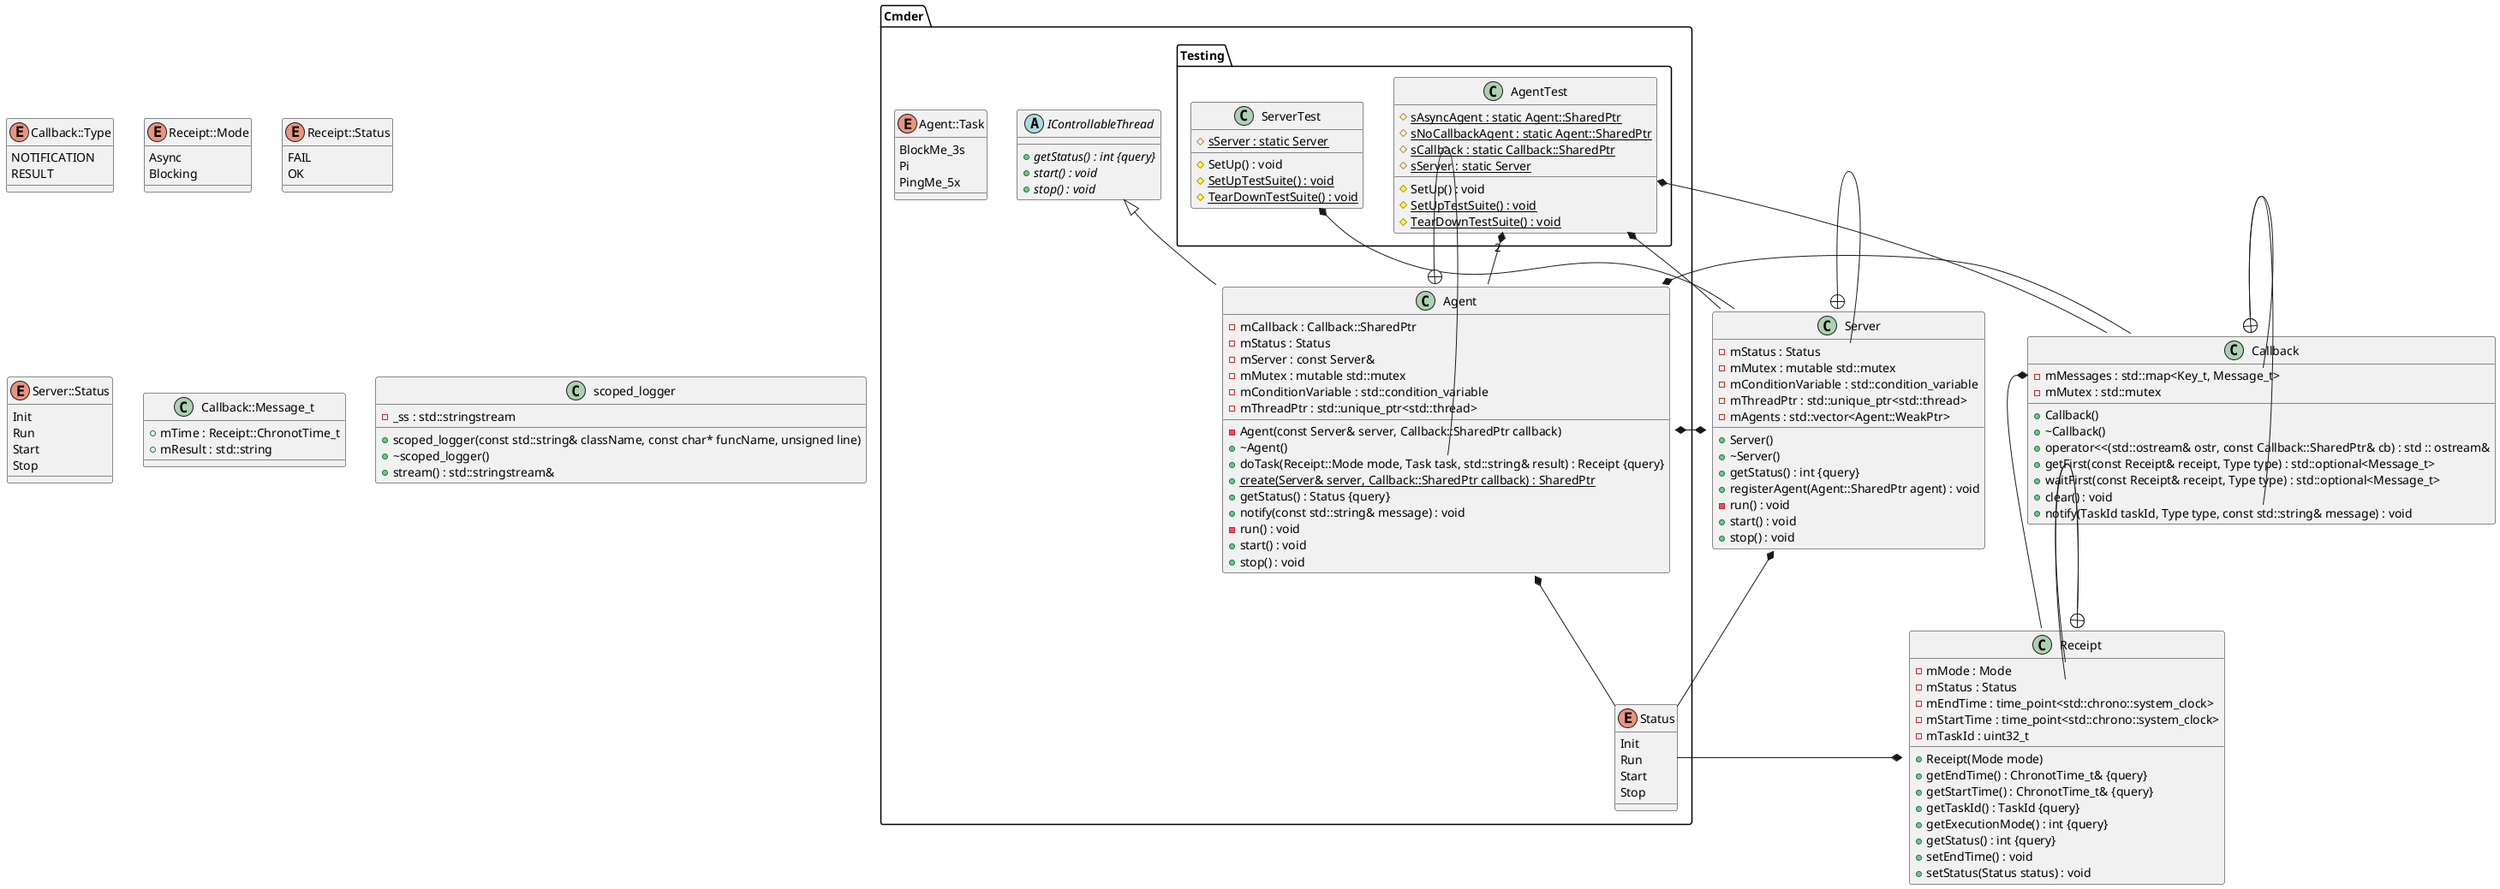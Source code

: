 @startuml





/' Objects '/

class Callback {
	+Callback()
	+~Callback()
	+operator<<(std::ostream& ostr, const Callback::SharedPtr& cb) : std :: ostream&
	-mMessages : std::map<Key_t, Message_t>
	-mMutex : std::mutex
	+getFirst(const Receipt& receipt, Type type) : std::optional<Message_t>
	+waitFirst(const Receipt& receipt, Type type) : std::optional<Message_t>
	+clear() : void
	+notify(TaskId taskId, Type type, const std::string& message) : void
}


class Receipt {
	+Receipt(Mode mode)
	+getEndTime() : ChronotTime_t& {query}
	+getStartTime() : ChronotTime_t& {query}
	-mMode : Mode
	-mStatus : Status
	+getTaskId() : TaskId {query}
	+getExecutionMode() : int {query}
	+getStatus() : int {query}
	-mEndTime : time_point<std::chrono::system_clock>
	-mStartTime : time_point<std::chrono::system_clock>
	-mTaskId : uint32_t
	+setEndTime() : void
	+setStatus(Status status) : void
}


class Server {
	+Server()
	+~Server()
	-mStatus : Status
	+getStatus() : int {query}
	-mMutex : mutable std::mutex
	-mConditionVariable : std::condition_variable
	-mThreadPtr : std::unique_ptr<std::thread>
	-mAgents : std::vector<Agent::WeakPtr>
	+registerAgent(Agent::SharedPtr agent) : void
	-run() : void
	+start() : void
	+stop() : void
}


enum Callback::Type {
	NOTIFICATION
	RESULT
}


enum Receipt::Mode {
	Async
	Blocking
}


enum Receipt::Status {
	FAIL
	OK
}


enum Server::Status {
	Init
	Run
	Start
	Stop
}


class Callback::Message_t {
	+mTime : Receipt::ChronotTime_t
	+mResult : std::string
}


class scoped_logger {
	+scoped_logger(const std::string& className, const char* funcName, unsigned line)
	+~scoped_logger()
	-_ss : std::stringstream
	+stream() : std::stringstream&
}


namespace Cmder {
	class Agent {
		-Agent(const Server& server, Callback::SharedPtr callback)
		+~Agent()
		-mCallback : Callback::SharedPtr
		+doTask(Receipt::Mode mode, Task task, std::string& result) : Receipt {query}
		+{static} create(Server& server, Callback::SharedPtr callback) : SharedPtr
		+getStatus() : Status {query}
		-mStatus : Status
		-mServer : const Server&
		-mMutex : mutable std::mutex
		-mConditionVariable : std::condition_variable
		-mThreadPtr : std::unique_ptr<std::thread>
		+notify(const std::string& message) : void
		-run() : void
		+start() : void
		+stop() : void
	}

	abstract class IControllableThread {
		+{abstract} getStatus() : int {query}
		+{abstract} start() : void
		+{abstract} stop() : void
	}

	enum Agent::Task {
		BlockMe_3s
		Pi
		PingMe_5x
	}

	enum Status {
		Init
		Run
		Start
		Stop
	}

	namespace Testing {
		class AgentTest {
			#{static} sAsyncAgent : static Agent::SharedPtr
			#{static} sNoCallbackAgent : static Agent::SharedPtr
			#{static} sCallback : static Callback::SharedPtr
			#{static} sServer : static Server
			#SetUp() : void
			#{static} SetUpTestSuite() : void
			#{static} TearDownTestSuite() : void
		}

		class ServerTest {
			#{static} sServer : static Server
			#SetUp() : void
			#{static} SetUpTestSuite() : void
			#{static} TearDownTestSuite() : void
		}
	}
}





/' Inheritance relationships '/

Cmder.IControllableThread <|-- Cmder.Agent





/' Aggregation relationships '/

Cmder.Agent *-- .Callback


Cmder.Agent *-- .Server


Cmder.Agent *-- Cmder.Status


Cmder.Testing.AgentTest "2" *-- Cmder.Agent


Cmder.Testing.AgentTest *-- .Callback


Cmder.Testing.AgentTest *-- .Server


.Callback::Message_t *-- .Receipt


.Receipt *-- Cmder.Status


.Server *-- Cmder.Agent


.Server *-- Cmder.Status


Cmder.Testing.ServerTest *-- .Server






/' Nested objects '/

Cmder.Agent +-- Cmder.Agent::Task


.Callback +-- .Callback::Message_t


.Callback +-- .Callback::Type


.Receipt +-- .Receipt::Mode


.Receipt +-- .Receipt::Status


.Server +-- .Server::Status




@enduml
